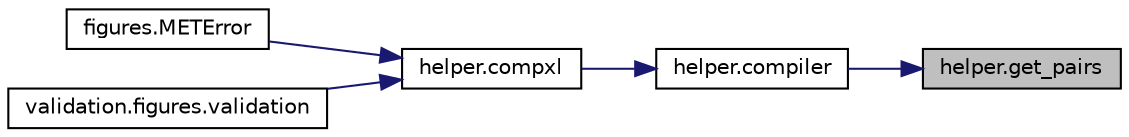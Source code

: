 digraph "helper.get_pairs"
{
 // INTERACTIVE_SVG=YES
 // LATEX_PDF_SIZE
  edge [fontname="Helvetica",fontsize="10",labelfontname="Helvetica",labelfontsize="10"];
  node [fontname="Helvetica",fontsize="10",shape=record];
  rankdir="RL";
  Node1 [label="helper.get_pairs",height=0.2,width=0.4,color="black", fillcolor="grey75", style="filled", fontcolor="black",tooltip=" "];
  Node1 -> Node2 [dir="back",color="midnightblue",fontsize="10",style="solid",fontname="Helvetica"];
  Node2 [label="helper.compiler",height=0.2,width=0.4,color="black", fillcolor="white", style="filled",URL="$namespacehelper.html#ad0f763fc806c0d73759dfb3bdc613b1f",tooltip=" "];
  Node2 -> Node3 [dir="back",color="midnightblue",fontsize="10",style="solid",fontname="Helvetica"];
  Node3 [label="helper.compxl",height=0.2,width=0.4,color="black", fillcolor="white", style="filled",URL="$namespacehelper.html#a41ae8d2d649292f797a3a87c4778e47e",tooltip=" "];
  Node3 -> Node4 [dir="back",color="midnightblue",fontsize="10",style="solid",fontname="Helvetica"];
  Node4 [label="figures.METError",height=0.2,width=0.4,color="black", fillcolor="white", style="filled",URL="$namespacefigures.html#ad368148d68f494d607deac54588bdc02",tooltip=" "];
  Node3 -> Node5 [dir="back",color="midnightblue",fontsize="10",style="solid",fontname="Helvetica"];
  Node5 [label="validation.figures.validation",height=0.2,width=0.4,color="black", fillcolor="white", style="filled",URL="$namespacevalidation_1_1figures.html#acba1cf323987f6ac9397f5224f358933",tooltip=" "];
}
